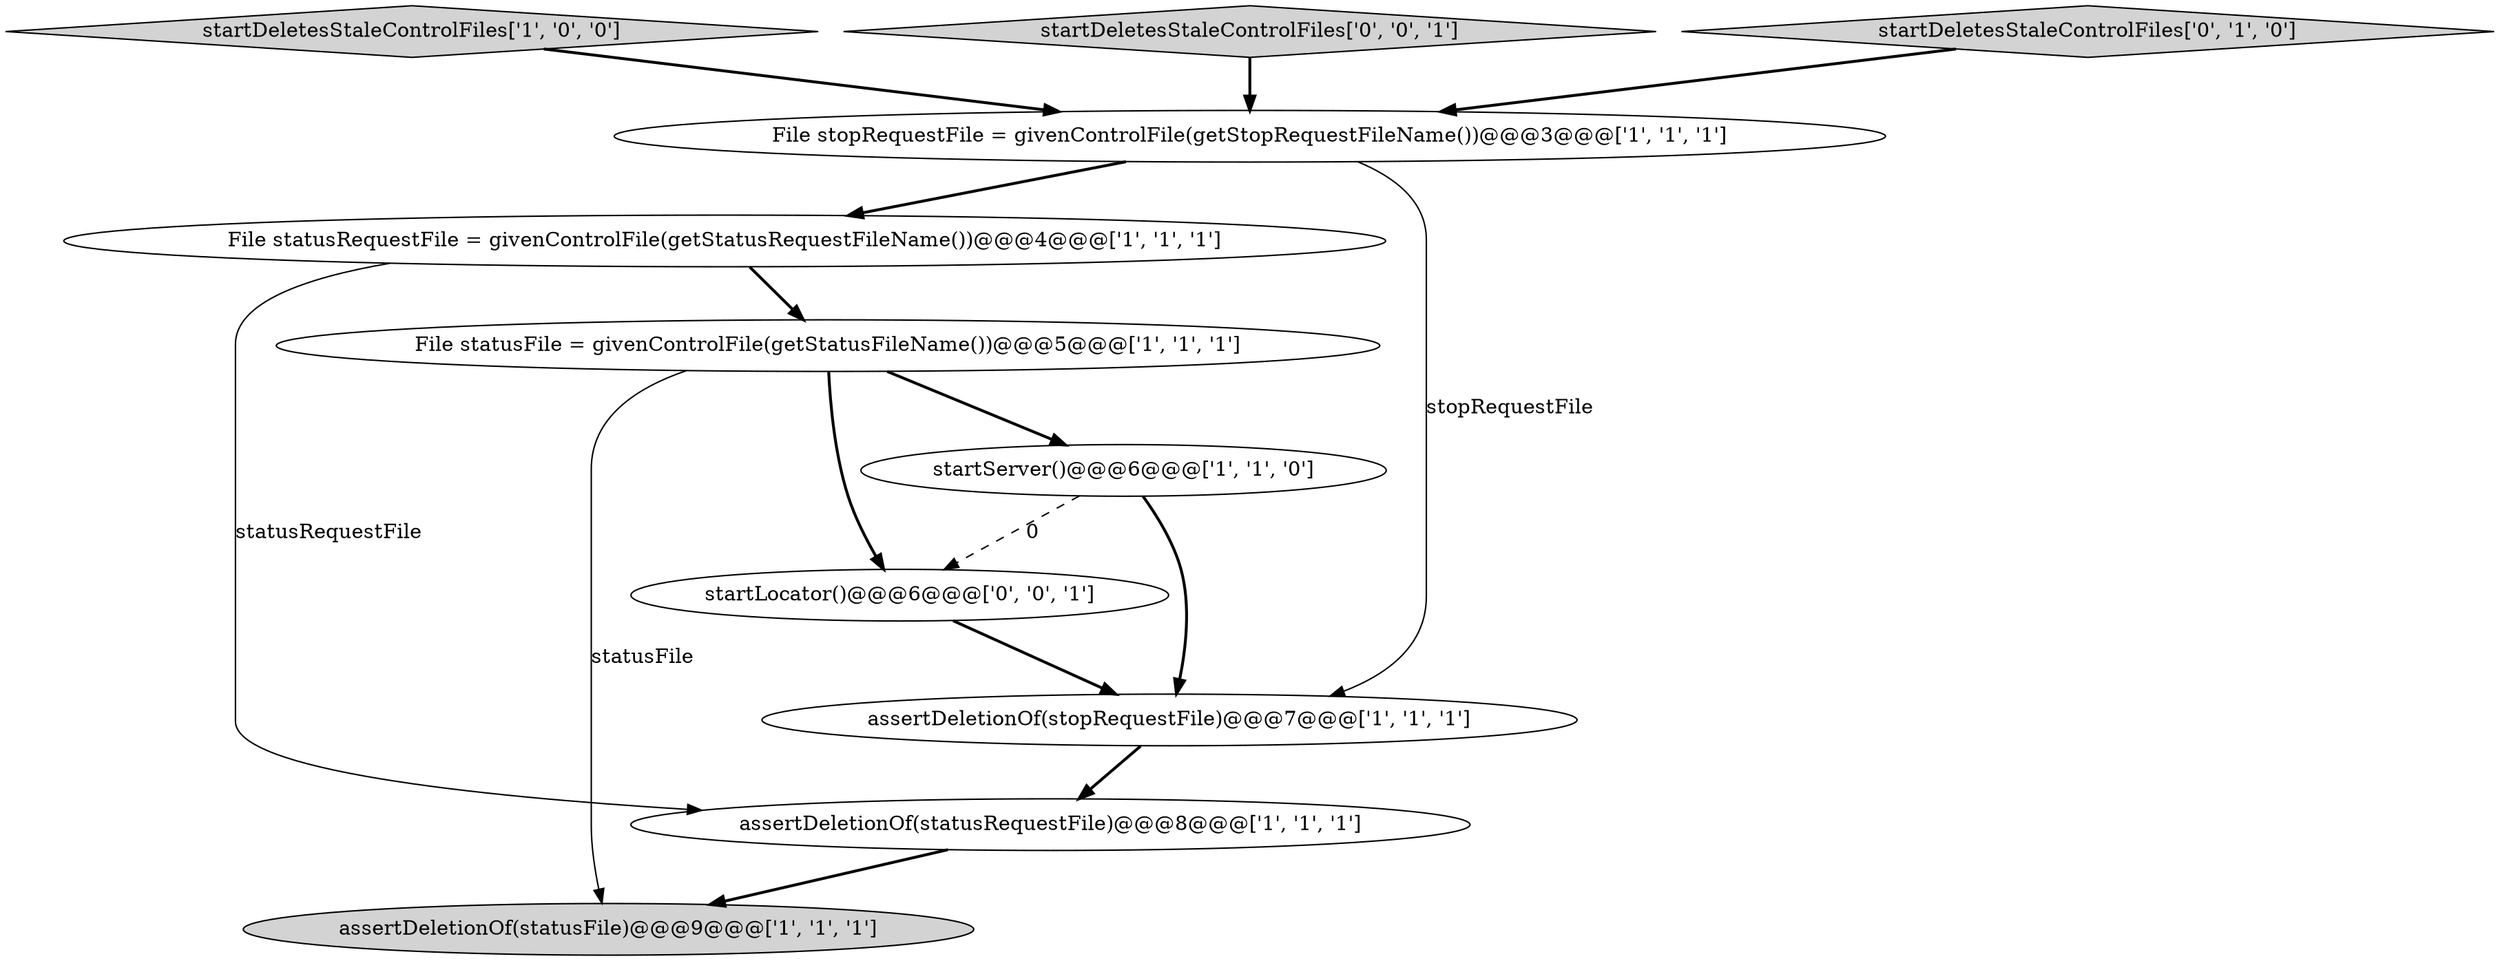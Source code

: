 digraph {
1 [style = filled, label = "File stopRequestFile = givenControlFile(getStopRequestFileName())@@@3@@@['1', '1', '1']", fillcolor = white, shape = ellipse image = "AAA0AAABBB1BBB"];
3 [style = filled, label = "assertDeletionOf(statusFile)@@@9@@@['1', '1', '1']", fillcolor = lightgray, shape = ellipse image = "AAA0AAABBB1BBB"];
4 [style = filled, label = "startServer()@@@6@@@['1', '1', '0']", fillcolor = white, shape = ellipse image = "AAA0AAABBB1BBB"];
7 [style = filled, label = "startDeletesStaleControlFiles['1', '0', '0']", fillcolor = lightgray, shape = diamond image = "AAA0AAABBB1BBB"];
10 [style = filled, label = "startDeletesStaleControlFiles['0', '0', '1']", fillcolor = lightgray, shape = diamond image = "AAA0AAABBB3BBB"];
8 [style = filled, label = "startDeletesStaleControlFiles['0', '1', '0']", fillcolor = lightgray, shape = diamond image = "AAA0AAABBB2BBB"];
0 [style = filled, label = "File statusRequestFile = givenControlFile(getStatusRequestFileName())@@@4@@@['1', '1', '1']", fillcolor = white, shape = ellipse image = "AAA0AAABBB1BBB"];
2 [style = filled, label = "File statusFile = givenControlFile(getStatusFileName())@@@5@@@['1', '1', '1']", fillcolor = white, shape = ellipse image = "AAA0AAABBB1BBB"];
6 [style = filled, label = "assertDeletionOf(statusRequestFile)@@@8@@@['1', '1', '1']", fillcolor = white, shape = ellipse image = "AAA0AAABBB1BBB"];
5 [style = filled, label = "assertDeletionOf(stopRequestFile)@@@7@@@['1', '1', '1']", fillcolor = white, shape = ellipse image = "AAA0AAABBB1BBB"];
9 [style = filled, label = "startLocator()@@@6@@@['0', '0', '1']", fillcolor = white, shape = ellipse image = "AAA0AAABBB3BBB"];
9->5 [style = bold, label=""];
8->1 [style = bold, label=""];
6->3 [style = bold, label=""];
4->9 [style = dashed, label="0"];
0->6 [style = solid, label="statusRequestFile"];
7->1 [style = bold, label=""];
1->0 [style = bold, label=""];
2->9 [style = bold, label=""];
5->6 [style = bold, label=""];
10->1 [style = bold, label=""];
2->4 [style = bold, label=""];
4->5 [style = bold, label=""];
1->5 [style = solid, label="stopRequestFile"];
0->2 [style = bold, label=""];
2->3 [style = solid, label="statusFile"];
}
